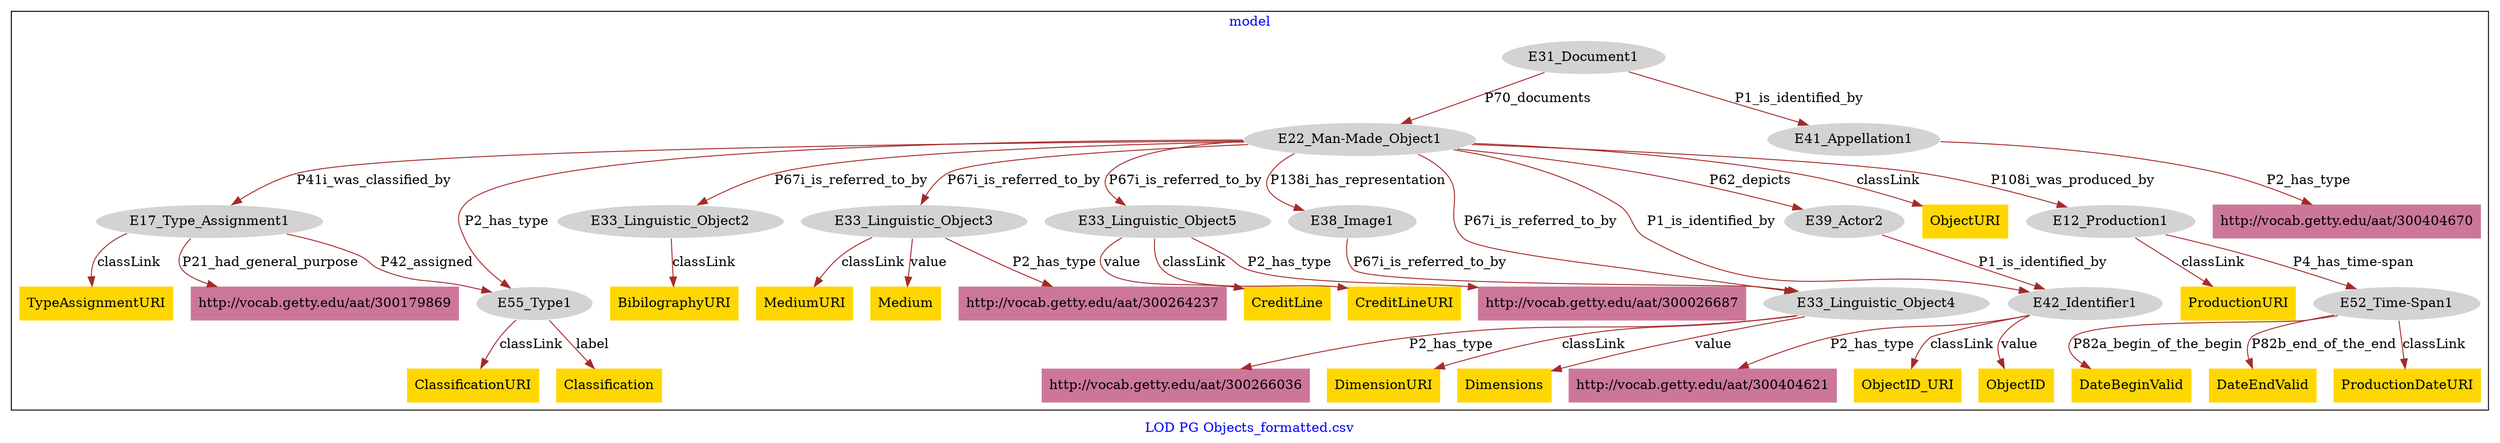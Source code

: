 digraph n0 {
fontcolor="blue"
remincross="true"
label="LOD PG Objects_formatted.csv"
subgraph cluster {
label="model"
n2[style="filled",color="white",fillcolor="lightgray",label="E12_Production1"];
n3[style="filled",color="white",fillcolor="lightgray",label="E52_Time-Span1"];
n4[style="filled",color="white",fillcolor="lightgray",label="E17_Type_Assignment1"];
n5[style="filled",color="white",fillcolor="lightgray",label="E55_Type1"];
n6[style="filled",color="white",fillcolor="lightgray",label="E22_Man-Made_Object1"];
n7[style="filled",color="white",fillcolor="lightgray",label="E33_Linguistic_Object2"];
n8[style="filled",color="white",fillcolor="lightgray",label="E33_Linguistic_Object3"];
n9[style="filled",color="white",fillcolor="lightgray",label="E33_Linguistic_Object5"];
n10[style="filled",color="white",fillcolor="lightgray",label="E38_Image1"];
n11[style="filled",color="white",fillcolor="lightgray",label="E39_Actor2"];
n12[style="filled",color="white",fillcolor="lightgray",label="E31_Document1"];
n13[style="filled",color="white",fillcolor="lightgray",label="E41_Appellation1"];
n14[style="filled",color="white",fillcolor="lightgray",label="E33_Linguistic_Object4"];
n15[style="filled",color="white",fillcolor="lightgray",label="E42_Identifier1"];
n16[shape="plaintext",style="filled",fillcolor="gold",label="CreditLine"];
n17[shape="plaintext",style="filled",fillcolor="gold",label="TypeAssignmentURI"];
n18[shape="plaintext",style="filled",fillcolor="gold",label="BibilographyURI"];
n19[shape="plaintext",style="filled",fillcolor="gold",label="DateEndValid"];
n20[shape="plaintext",style="filled",fillcolor="gold",label="ProductionDateURI"];
n21[shape="plaintext",style="filled",fillcolor="gold",label="DimensionURI"];
n22[shape="plaintext",style="filled",fillcolor="gold",label="DateBeginValid"];
n23[shape="plaintext",style="filled",fillcolor="gold",label="ObjectURI"];
n24[shape="plaintext",style="filled",fillcolor="gold",label="CreditLineURI"];
n25[shape="plaintext",style="filled",fillcolor="gold",label="ObjectID_URI"];
n26[shape="plaintext",style="filled",fillcolor="gold",label="ObjectID"];
n27[shape="plaintext",style="filled",fillcolor="gold",label="MediumURI"];
n28[shape="plaintext",style="filled",fillcolor="gold",label="Medium"];
n29[shape="plaintext",style="filled",fillcolor="gold",label="ClassificationURI"];
n30[shape="plaintext",style="filled",fillcolor="gold",label="ProductionURI"];
n31[shape="plaintext",style="filled",fillcolor="gold",label="Dimensions"];
n32[shape="plaintext",style="filled",fillcolor="gold",label="Classification"];
n33[shape="plaintext",style="filled",fillcolor="#CC7799",label="http://vocab.getty.edu/aat/300026687"];
n34[shape="plaintext",style="filled",fillcolor="#CC7799",label="http://vocab.getty.edu/aat/300264237"];
n35[shape="plaintext",style="filled",fillcolor="#CC7799",label="http://vocab.getty.edu/aat/300404621"];
n36[shape="plaintext",style="filled",fillcolor="#CC7799",label="http://vocab.getty.edu/aat/300179869"];
n37[shape="plaintext",style="filled",fillcolor="#CC7799",label="http://vocab.getty.edu/aat/300266036"];
n38[shape="plaintext",style="filled",fillcolor="#CC7799",label="http://vocab.getty.edu/aat/300404670"];
}
n2 -> n3[color="brown",fontcolor="black",label="P4_has_time-span"]
n4 -> n5[color="brown",fontcolor="black",label="P42_assigned"]
n6 -> n2[color="brown",fontcolor="black",label="P108i_was_produced_by"]
n6 -> n4[color="brown",fontcolor="black",label="P41i_was_classified_by"]
n6 -> n7[color="brown",fontcolor="black",label="P67i_is_referred_to_by"]
n6 -> n8[color="brown",fontcolor="black",label="P67i_is_referred_to_by"]
n6 -> n9[color="brown",fontcolor="black",label="P67i_is_referred_to_by"]
n6 -> n10[color="brown",fontcolor="black",label="P138i_has_representation"]
n6 -> n11[color="brown",fontcolor="black",label="P62_depicts"]
n12 -> n6[color="brown",fontcolor="black",label="P70_documents"]
n12 -> n13[color="brown",fontcolor="black",label="P1_is_identified_by"]
n10 -> n14[color="brown",fontcolor="black",label="P67i_is_referred_to_by"]
n11 -> n15[color="brown",fontcolor="black",label="P1_is_identified_by"]
n9 -> n16[color="brown",fontcolor="black",label="value"]
n4 -> n17[color="brown",fontcolor="black",label="classLink"]
n7 -> n18[color="brown",fontcolor="black",label="classLink"]
n3 -> n19[color="brown",fontcolor="black",label="P82b_end_of_the_end"]
n3 -> n20[color="brown",fontcolor="black",label="classLink"]
n14 -> n21[color="brown",fontcolor="black",label="classLink"]
n3 -> n22[color="brown",fontcolor="black",label="P82a_begin_of_the_begin"]
n6 -> n23[color="brown",fontcolor="black",label="classLink"]
n9 -> n24[color="brown",fontcolor="black",label="classLink"]
n15 -> n25[color="brown",fontcolor="black",label="classLink"]
n15 -> n26[color="brown",fontcolor="black",label="value"]
n8 -> n27[color="brown",fontcolor="black",label="classLink"]
n8 -> n28[color="brown",fontcolor="black",label="value"]
n5 -> n29[color="brown",fontcolor="black",label="classLink"]
n2 -> n30[color="brown",fontcolor="black",label="classLink"]
n14 -> n31[color="brown",fontcolor="black",label="value"]
n5 -> n32[color="brown",fontcolor="black",label="label"]
n9 -> n33[color="brown",fontcolor="black",label="P2_has_type"]
n8 -> n34[color="brown",fontcolor="black",label="P2_has_type"]
n6 -> n5[color="brown",fontcolor="black",label="P2_has_type"]
n15 -> n35[color="brown",fontcolor="black",label="P2_has_type"]
n6 -> n15[color="brown",fontcolor="black",label="P1_is_identified_by"]
n6 -> n14[color="brown",fontcolor="black",label="P67i_is_referred_to_by"]
n4 -> n36[color="brown",fontcolor="black",label="P21_had_general_purpose"]
n14 -> n37[color="brown",fontcolor="black",label="P2_has_type"]
n13 -> n38[color="brown",fontcolor="black",label="P2_has_type"]
}
